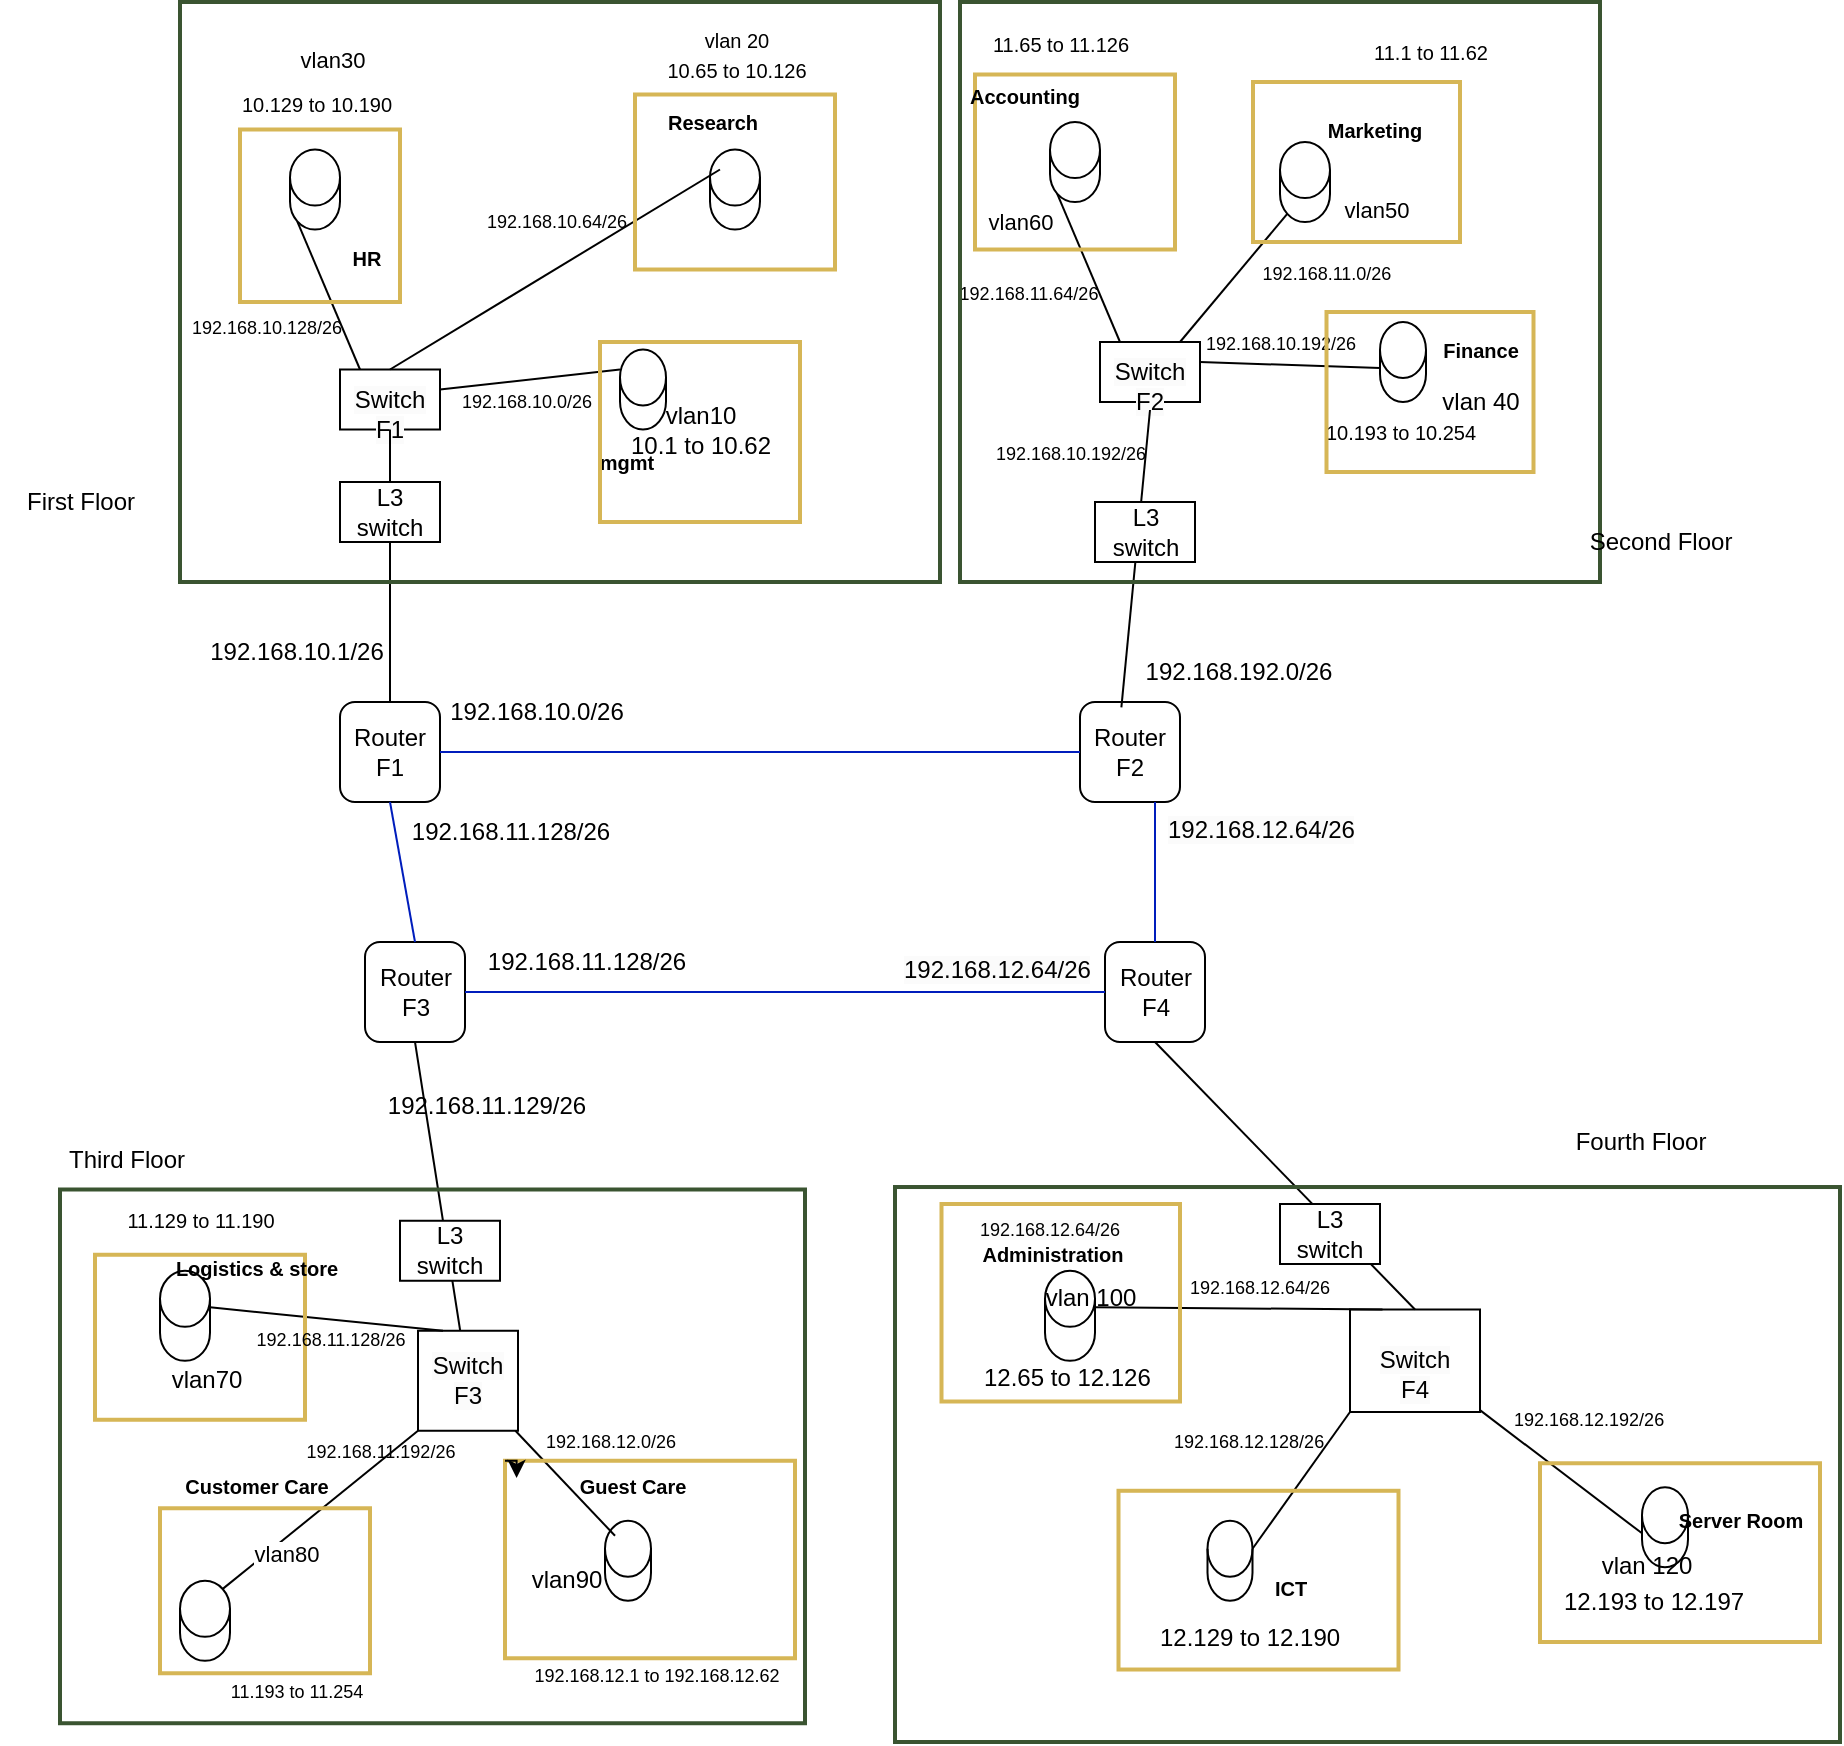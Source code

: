 <mxfile version="21.1.5">
  <diagram name="Page-1" id="RzY90JYD8vgjOidSCQ3r">
    <mxGraphModel dx="740" dy="1566" grid="1" gridSize="10" guides="1" tooltips="1" connect="1" arrows="1" fold="1" page="1" pageScale="1" pageWidth="850" pageHeight="1100" math="0" shadow="0">
      <root>
        <mxCell id="0" />
        <mxCell id="1" parent="0" />
        <mxCell id="4W0E4SJBXrurujkbQEP_-1" value="Router F1" style="rounded=1;whiteSpace=wrap;html=1;" vertex="1" parent="1">
          <mxGeometry x="240" y="200" width="50" height="50" as="geometry" />
        </mxCell>
        <mxCell id="4W0E4SJBXrurujkbQEP_-7" value="&lt;br&gt;&lt;span style=&quot;color: rgb(0, 0, 0); font-family: Helvetica; font-size: 12px; font-style: normal; font-variant-ligatures: normal; font-variant-caps: normal; font-weight: 400; letter-spacing: normal; orphans: 2; text-align: center; text-indent: 0px; text-transform: none; widows: 2; word-spacing: 0px; -webkit-text-stroke-width: 0px; background-color: rgb(251, 251, 251); text-decoration-thickness: initial; text-decoration-style: initial; text-decoration-color: initial; float: none; display: inline !important;&quot;&gt;Switch&lt;br&gt;F1&lt;/span&gt;&lt;br&gt;" style="rounded=0;whiteSpace=wrap;html=1;" vertex="1" parent="1">
          <mxGeometry x="240" y="33.75" width="50" height="30" as="geometry" />
        </mxCell>
        <mxCell id="4W0E4SJBXrurujkbQEP_-19" value="&lt;font style=&quot;font-size: 12px;&quot;&gt;192.168.10.1/26&lt;/font&gt;" style="text;html=1;align=center;verticalAlign=middle;resizable=0;points=[];autosize=1;strokeColor=none;fillColor=none;" vertex="1" parent="1">
          <mxGeometry x="162.5" y="160" width="110" height="30" as="geometry" />
        </mxCell>
        <mxCell id="4W0E4SJBXrurujkbQEP_-20" value="" style="endArrow=none;html=1;rounded=0;entryX=0.5;entryY=1;entryDx=0;entryDy=0;exitX=0.5;exitY=0;exitDx=0;exitDy=0;" edge="1" parent="1" source="4W0E4SJBXrurujkbQEP_-1" target="4W0E4SJBXrurujkbQEP_-7">
          <mxGeometry width="50" height="50" relative="1" as="geometry">
            <mxPoint x="260" y="100" as="sourcePoint" />
            <mxPoint x="310" y="140" as="targetPoint" />
          </mxGeometry>
        </mxCell>
        <mxCell id="4W0E4SJBXrurujkbQEP_-27" value="" style="endArrow=none;html=1;rounded=0;entryX=0.145;entryY=1;entryDx=0;entryDy=-4.06;entryPerimeter=0;" edge="1" parent="1" target="4W0E4SJBXrurujkbQEP_-38">
          <mxGeometry width="50" height="50" relative="1" as="geometry">
            <mxPoint x="250" y="33.75" as="sourcePoint" />
            <mxPoint x="250" y="-16.25" as="targetPoint" />
            <Array as="points" />
          </mxGeometry>
        </mxCell>
        <mxCell id="4W0E4SJBXrurujkbQEP_-32" value="" style="shape=cylinder3;whiteSpace=wrap;html=1;boundedLbl=1;backgroundOutline=1;size=14;" vertex="1" parent="1">
          <mxGeometry x="425" y="-76.25" width="25" height="40" as="geometry" />
        </mxCell>
        <mxCell id="4W0E4SJBXrurujkbQEP_-36" value="" style="shape=cylinder3;whiteSpace=wrap;html=1;boundedLbl=1;backgroundOutline=1;size=14;" vertex="1" parent="1">
          <mxGeometry x="380" y="23.75" width="23" height="40" as="geometry" />
        </mxCell>
        <mxCell id="4W0E4SJBXrurujkbQEP_-38" value="" style="shape=cylinder3;whiteSpace=wrap;html=1;boundedLbl=1;backgroundOutline=1;size=14;" vertex="1" parent="1">
          <mxGeometry x="215" y="-76.25" width="25" height="40" as="geometry" />
        </mxCell>
        <mxCell id="4W0E4SJBXrurujkbQEP_-50" value="&lt;font style=&quot;font-size: 10px;&quot;&gt;10.129 to 10.190&lt;/font&gt;" style="text;html=1;align=center;verticalAlign=middle;resizable=0;points=[];autosize=1;strokeColor=none;fillColor=none;" vertex="1" parent="1">
          <mxGeometry x="177.5" y="-113.75" width="100" height="30" as="geometry" />
        </mxCell>
        <mxCell id="4W0E4SJBXrurujkbQEP_-62" value="&lt;font style=&quot;font-size: 10px;&quot;&gt;vlan 20&lt;br&gt;10.65 to 10.126&lt;/font&gt;" style="text;html=1;align=center;verticalAlign=middle;resizable=0;points=[];autosize=1;strokeColor=none;fillColor=none;" vertex="1" parent="1">
          <mxGeometry x="392.5" y="-143.75" width="90" height="40" as="geometry" />
        </mxCell>
        <mxCell id="4W0E4SJBXrurujkbQEP_-75" value="Router F2" style="rounded=1;whiteSpace=wrap;html=1;" vertex="1" parent="1">
          <mxGeometry x="610" y="200" width="50" height="50" as="geometry" />
        </mxCell>
        <mxCell id="4W0E4SJBXrurujkbQEP_-76" value="&lt;br&gt;&lt;span style=&quot;color: rgb(0, 0, 0); font-family: Helvetica; font-size: 12px; font-style: normal; font-variant-ligatures: normal; font-variant-caps: normal; font-weight: 400; letter-spacing: normal; orphans: 2; text-align: center; text-indent: 0px; text-transform: none; widows: 2; word-spacing: 0px; -webkit-text-stroke-width: 0px; background-color: rgb(251, 251, 251); text-decoration-thickness: initial; text-decoration-style: initial; text-decoration-color: initial; float: none; display: inline !important;&quot;&gt;Switch&lt;br&gt;F2&lt;/span&gt;" style="rounded=0;whiteSpace=wrap;html=1;" vertex="1" parent="1">
          <mxGeometry x="620" y="20" width="50" height="30" as="geometry" />
        </mxCell>
        <mxCell id="4W0E4SJBXrurujkbQEP_-77" value="&lt;font style=&quot;font-size: 9px;&quot;&gt;192.168.10.192/26&lt;/font&gt;" style="text;html=1;align=center;verticalAlign=middle;resizable=0;points=[];autosize=1;strokeColor=none;fillColor=none;" vertex="1" parent="1">
          <mxGeometry x="555" y="60" width="100" height="30" as="geometry" />
        </mxCell>
        <mxCell id="4W0E4SJBXrurujkbQEP_-79" value="" style="endArrow=none;html=1;rounded=0;entryX=0.145;entryY=1;entryDx=0;entryDy=-4.06;entryPerimeter=0;" edge="1" parent="1" target="4W0E4SJBXrurujkbQEP_-82">
          <mxGeometry width="50" height="50" relative="1" as="geometry">
            <mxPoint x="630" y="20" as="sourcePoint" />
            <mxPoint x="630" y="-30" as="targetPoint" />
            <Array as="points" />
          </mxGeometry>
        </mxCell>
        <mxCell id="4W0E4SJBXrurujkbQEP_-80" value="" style="shape=cylinder3;whiteSpace=wrap;html=1;boundedLbl=1;backgroundOutline=1;size=14;" vertex="1" parent="1">
          <mxGeometry x="710" y="-80" width="25" height="40" as="geometry" />
        </mxCell>
        <mxCell id="4W0E4SJBXrurujkbQEP_-81" value="" style="shape=cylinder3;whiteSpace=wrap;html=1;boundedLbl=1;backgroundOutline=1;size=14;" vertex="1" parent="1">
          <mxGeometry x="760" y="10" width="23" height="40" as="geometry" />
        </mxCell>
        <mxCell id="4W0E4SJBXrurujkbQEP_-82" value="" style="shape=cylinder3;whiteSpace=wrap;html=1;boundedLbl=1;backgroundOutline=1;size=14;" vertex="1" parent="1">
          <mxGeometry x="595" y="-90" width="25" height="40" as="geometry" />
        </mxCell>
        <mxCell id="4W0E4SJBXrurujkbQEP_-83" value="" style="endArrow=none;html=1;rounded=0;entryX=0;entryY=0;entryDx=0;entryDy=23;entryPerimeter=0;" edge="1" parent="1" target="4W0E4SJBXrurujkbQEP_-81">
          <mxGeometry width="50" height="50" relative="1" as="geometry">
            <mxPoint x="670" y="30" as="sourcePoint" />
            <mxPoint x="724" y="-34" as="targetPoint" />
          </mxGeometry>
        </mxCell>
        <mxCell id="4W0E4SJBXrurujkbQEP_-84" value="vlan60" style="edgeLabel;html=1;align=center;verticalAlign=middle;resizable=0;points=[];" vertex="1" connectable="0" parent="4W0E4SJBXrurujkbQEP_-83">
          <mxGeometry x="-0.24" y="-9" relative="1" as="geometry">
            <mxPoint x="-124" y="-80" as="offset" />
          </mxGeometry>
        </mxCell>
        <mxCell id="4W0E4SJBXrurujkbQEP_-85" value="&lt;font style=&quot;font-size: 10px;&quot;&gt;10.193 to 10.254&lt;/font&gt;" style="text;html=1;align=center;verticalAlign=middle;resizable=0;points=[];autosize=1;strokeColor=none;fillColor=none;" vertex="1" parent="1">
          <mxGeometry x="720" y="50" width="100" height="30" as="geometry" />
        </mxCell>
        <mxCell id="4W0E4SJBXrurujkbQEP_-86" value="&lt;span style=&quot;font-size: 10px;&quot;&gt;11.65 to 11.126&lt;/span&gt;" style="text;html=1;align=center;verticalAlign=middle;resizable=0;points=[];autosize=1;strokeColor=none;fillColor=none;" vertex="1" parent="1">
          <mxGeometry x="555" y="-143.75" width="90" height="30" as="geometry" />
        </mxCell>
        <mxCell id="4W0E4SJBXrurujkbQEP_-87" value="vlan 40" style="text;html=1;align=center;verticalAlign=middle;resizable=0;points=[];autosize=1;strokeColor=none;fillColor=none;" vertex="1" parent="1">
          <mxGeometry x="780" y="35" width="60" height="30" as="geometry" />
        </mxCell>
        <mxCell id="4W0E4SJBXrurujkbQEP_-89" value="" style="endArrow=none;html=1;rounded=0;entryX=0.145;entryY=1;entryDx=0;entryDy=-4.06;entryPerimeter=0;" edge="1" parent="1" target="4W0E4SJBXrurujkbQEP_-80">
          <mxGeometry width="50" height="50" relative="1" as="geometry">
            <mxPoint x="660" y="20" as="sourcePoint" />
            <mxPoint x="704.451" y="-26.25" as="targetPoint" />
          </mxGeometry>
        </mxCell>
        <mxCell id="4W0E4SJBXrurujkbQEP_-90" value="vlan50" style="edgeLabel;html=1;align=center;verticalAlign=middle;resizable=0;points=[];" vertex="1" connectable="0" parent="4W0E4SJBXrurujkbQEP_-89">
          <mxGeometry x="-0.24" y="-9" relative="1" as="geometry">
            <mxPoint x="71" y="-48" as="offset" />
          </mxGeometry>
        </mxCell>
        <mxCell id="4W0E4SJBXrurujkbQEP_-91" value="&lt;font style=&quot;font-size: 10px;&quot;&gt;11.1 to 11.62&lt;/font&gt;" style="text;html=1;align=center;verticalAlign=middle;resizable=0;points=[];autosize=1;strokeColor=none;fillColor=none;" vertex="1" parent="1">
          <mxGeometry x="745" y="-140" width="80" height="30" as="geometry" />
        </mxCell>
        <mxCell id="4W0E4SJBXrurujkbQEP_-178" value="Router F3" style="rounded=1;whiteSpace=wrap;html=1;" vertex="1" parent="1">
          <mxGeometry x="252.5" y="320" width="50" height="50" as="geometry" />
        </mxCell>
        <mxCell id="4W0E4SJBXrurujkbQEP_-180" value="&lt;span style=&quot;color: rgb(0, 0, 0); font-family: Helvetica; font-size: 12px; font-style: normal; font-variant-ligatures: normal; font-variant-caps: normal; font-weight: 400; letter-spacing: normal; orphans: 2; text-align: center; text-indent: 0px; text-transform: none; widows: 2; word-spacing: 0px; -webkit-text-stroke-width: 0px; background-color: rgb(251, 251, 251); text-decoration-thickness: initial; text-decoration-style: initial; text-decoration-color: initial; float: none; display: inline !important;&quot;&gt;Switch&lt;br&gt;F3&lt;/span&gt;" style="rounded=0;whiteSpace=wrap;html=1;" vertex="1" parent="1">
          <mxGeometry x="279" y="514.38" width="50" height="50" as="geometry" />
        </mxCell>
        <mxCell id="4W0E4SJBXrurujkbQEP_-183" value="" style="shape=cylinder3;whiteSpace=wrap;html=1;boundedLbl=1;backgroundOutline=1;size=14;" vertex="1" parent="1">
          <mxGeometry x="160" y="639.38" width="25" height="40" as="geometry" />
        </mxCell>
        <mxCell id="4W0E4SJBXrurujkbQEP_-184" value="" style="shape=cylinder3;whiteSpace=wrap;html=1;boundedLbl=1;backgroundOutline=1;size=14;" vertex="1" parent="1">
          <mxGeometry x="372.5" y="609.38" width="23" height="40" as="geometry" />
        </mxCell>
        <mxCell id="4W0E4SJBXrurujkbQEP_-185" value="" style="shape=cylinder3;whiteSpace=wrap;html=1;boundedLbl=1;backgroundOutline=1;size=14;" vertex="1" parent="1">
          <mxGeometry x="150" y="484.38" width="25" height="45" as="geometry" />
        </mxCell>
        <mxCell id="4W0E4SJBXrurujkbQEP_-192" value="" style="endArrow=none;html=1;rounded=0;exitX=0;exitY=1;exitDx=0;exitDy=0;entryX=0.855;entryY=0;entryDx=0;entryDy=4.06;entryPerimeter=0;" edge="1" parent="1" target="4W0E4SJBXrurujkbQEP_-183" source="4W0E4SJBXrurujkbQEP_-180">
          <mxGeometry width="50" height="50" relative="1" as="geometry">
            <mxPoint x="262.5" y="579.38" as="sourcePoint" />
            <mxPoint x="189.167" y="689.38" as="targetPoint" />
          </mxGeometry>
        </mxCell>
        <mxCell id="4W0E4SJBXrurujkbQEP_-201" value="vlan80" style="edgeLabel;html=1;align=center;verticalAlign=middle;resizable=0;points=[];" vertex="1" connectable="0" parent="1">
          <mxGeometry x="219.996" y="624.381" as="geometry">
            <mxPoint x="-7" y="1" as="offset" />
          </mxGeometry>
        </mxCell>
        <mxCell id="4W0E4SJBXrurujkbQEP_-211" value="" style="endArrow=none;html=1;rounded=0;entryX=0.25;entryY=0;entryDx=0;entryDy=0;exitX=1;exitY=0;exitDx=0;exitDy=18.25;exitPerimeter=0;" edge="1" parent="1" source="4W0E4SJBXrurujkbQEP_-185" target="4W0E4SJBXrurujkbQEP_-180">
          <mxGeometry width="50" height="50" relative="1" as="geometry">
            <mxPoint x="172.5" y="529.38" as="sourcePoint" />
            <mxPoint x="267.5" y="567.38" as="targetPoint" />
          </mxGeometry>
        </mxCell>
        <mxCell id="4W0E4SJBXrurujkbQEP_-214" value="vlan70" style="text;html=1;align=center;verticalAlign=middle;resizable=0;points=[];autosize=1;strokeColor=none;fillColor=none;" vertex="1" parent="1">
          <mxGeometry x="142.5" y="524.38" width="60" height="30" as="geometry" />
        </mxCell>
        <mxCell id="4W0E4SJBXrurujkbQEP_-219" value="" style="rounded=0;whiteSpace=wrap;html=1;fillColor=none;strokeColor=#d6b656;strokeWidth=2;" vertex="1" parent="1">
          <mxGeometry x="117.5" y="476.38" width="105" height="82.5" as="geometry" />
        </mxCell>
        <mxCell id="4W0E4SJBXrurujkbQEP_-220" value="" style="rounded=0;whiteSpace=wrap;html=1;fillColor=none;strokeColor=#d6b656;strokeWidth=2;" vertex="1" parent="1">
          <mxGeometry x="150" y="603.13" width="105" height="82.5" as="geometry" />
        </mxCell>
        <mxCell id="4W0E4SJBXrurujkbQEP_-221" value="Router F4" style="rounded=1;whiteSpace=wrap;html=1;" vertex="1" parent="1">
          <mxGeometry x="622.5" y="320" width="50" height="50" as="geometry" />
        </mxCell>
        <mxCell id="4W0E4SJBXrurujkbQEP_-222" value="&lt;br&gt;&lt;span style=&quot;color: rgb(0, 0, 0); font-family: Helvetica; font-size: 12px; font-style: normal; font-variant-ligatures: normal; font-variant-caps: normal; font-weight: 400; letter-spacing: normal; orphans: 2; text-align: center; text-indent: 0px; text-transform: none; widows: 2; word-spacing: 0px; -webkit-text-stroke-width: 0px; background-color: rgb(251, 251, 251); text-decoration-thickness: initial; text-decoration-style: initial; text-decoration-color: initial; float: none; display: inline !important;&quot;&gt;Switch&lt;br&gt;F4&lt;/span&gt;" style="rounded=0;whiteSpace=wrap;html=1;" vertex="1" parent="1">
          <mxGeometry x="745" y="503.75" width="65" height="51.25" as="geometry" />
        </mxCell>
        <mxCell id="4W0E4SJBXrurujkbQEP_-223" value="" style="shape=cylinder3;whiteSpace=wrap;html=1;boundedLbl=1;backgroundOutline=1;size=14;" vertex="1" parent="1">
          <mxGeometry x="673.75" y="609.38" width="22.5" height="40" as="geometry" />
        </mxCell>
        <mxCell id="4W0E4SJBXrurujkbQEP_-224" value="" style="shape=cylinder3;whiteSpace=wrap;html=1;boundedLbl=1;backgroundOutline=1;size=14;" vertex="1" parent="1">
          <mxGeometry x="891" y="592.66" width="23" height="40" as="geometry" />
        </mxCell>
        <mxCell id="4W0E4SJBXrurujkbQEP_-225" value="" style="shape=cylinder3;whiteSpace=wrap;html=1;boundedLbl=1;backgroundOutline=1;size=14;" vertex="1" parent="1">
          <mxGeometry x="592.5" y="484.38" width="25" height="45" as="geometry" />
        </mxCell>
        <mxCell id="4W0E4SJBXrurujkbQEP_-226" value="" style="endArrow=none;html=1;rounded=0;entryX=0;entryY=0;entryDx=0;entryDy=23;entryPerimeter=0;" edge="1" parent="1" source="4W0E4SJBXrurujkbQEP_-222" target="4W0E4SJBXrurujkbQEP_-224">
          <mxGeometry width="50" height="50" relative="1" as="geometry">
            <mxPoint x="865" y="588.15" as="sourcePoint" />
            <mxPoint x="829" y="484.75" as="targetPoint" />
          </mxGeometry>
        </mxCell>
        <mxCell id="4W0E4SJBXrurujkbQEP_-231" value="" style="endArrow=none;html=1;rounded=0;entryX=0.25;entryY=0;entryDx=0;entryDy=0;exitX=1;exitY=0;exitDx=0;exitDy=18.25;exitPerimeter=0;" edge="1" parent="1" source="4W0E4SJBXrurujkbQEP_-225" target="4W0E4SJBXrurujkbQEP_-222">
          <mxGeometry width="50" height="50" relative="1" as="geometry">
            <mxPoint x="675" y="488.75" as="sourcePoint" />
            <mxPoint x="770" y="526.75" as="targetPoint" />
          </mxGeometry>
        </mxCell>
        <mxCell id="4W0E4SJBXrurujkbQEP_-232" value="" style="endArrow=none;html=1;rounded=0;exitX=0.5;exitY=1;exitDx=0;exitDy=0;entryX=0.5;entryY=0;entryDx=0;entryDy=0;" edge="1" parent="1" source="4W0E4SJBXrurujkbQEP_-221" target="4W0E4SJBXrurujkbQEP_-222">
          <mxGeometry width="50" height="50" relative="1" as="geometry">
            <mxPoint x="613" y="446.75" as="sourcePoint" />
            <mxPoint x="685" y="493.75" as="targetPoint" />
          </mxGeometry>
        </mxCell>
        <mxCell id="4W0E4SJBXrurujkbQEP_-233" value="vlan 100" style="text;html=1;align=center;verticalAlign=middle;resizable=0;points=[];autosize=1;strokeColor=none;fillColor=none;" vertex="1" parent="1">
          <mxGeometry x="580" y="483.13" width="70" height="30" as="geometry" />
        </mxCell>
        <mxCell id="4W0E4SJBXrurujkbQEP_-243" value="" style="endArrow=none;html=1;rounded=0;entryX=1;entryY=0.5;entryDx=0;entryDy=0;exitX=0;exitY=0.5;exitDx=0;exitDy=0;fillColor=#0050ef;strokeColor=#001DBC;" edge="1" parent="1" source="4W0E4SJBXrurujkbQEP_-75" target="4W0E4SJBXrurujkbQEP_-1">
          <mxGeometry width="50" height="50" relative="1" as="geometry">
            <mxPoint x="480" y="185" as="sourcePoint" />
            <mxPoint x="599" y="26" as="targetPoint" />
            <Array as="points" />
          </mxGeometry>
        </mxCell>
        <mxCell id="4W0E4SJBXrurujkbQEP_-245" value="" style="endArrow=none;html=1;rounded=0;entryX=0.5;entryY=1;entryDx=0;entryDy=0;exitX=0.5;exitY=0;exitDx=0;exitDy=0;fillColor=#0050ef;strokeColor=#001DBC;" edge="1" parent="1" source="4W0E4SJBXrurujkbQEP_-178" target="4W0E4SJBXrurujkbQEP_-1">
          <mxGeometry width="50" height="50" relative="1" as="geometry">
            <mxPoint x="620" y="235" as="sourcePoint" />
            <mxPoint x="300" y="235" as="targetPoint" />
            <Array as="points" />
          </mxGeometry>
        </mxCell>
        <mxCell id="4W0E4SJBXrurujkbQEP_-246" value="" style="endArrow=none;html=1;rounded=0;entryX=0;entryY=0.5;entryDx=0;entryDy=0;exitX=1;exitY=0.5;exitDx=0;exitDy=0;fillColor=#0050ef;strokeColor=#001DBC;" edge="1" parent="1" source="4W0E4SJBXrurujkbQEP_-178" target="4W0E4SJBXrurujkbQEP_-221">
          <mxGeometry width="50" height="50" relative="1" as="geometry">
            <mxPoint x="275" y="350" as="sourcePoint" />
            <mxPoint x="275" y="260" as="targetPoint" />
            <Array as="points" />
          </mxGeometry>
        </mxCell>
        <mxCell id="4W0E4SJBXrurujkbQEP_-247" value="" style="endArrow=none;html=1;rounded=0;entryX=0.75;entryY=1;entryDx=0;entryDy=0;exitX=0.5;exitY=0;exitDx=0;exitDy=0;fillColor=#0050ef;strokeColor=#001DBC;" edge="1" parent="1" source="4W0E4SJBXrurujkbQEP_-221" target="4W0E4SJBXrurujkbQEP_-75">
          <mxGeometry width="50" height="50" relative="1" as="geometry">
            <mxPoint x="300" y="375" as="sourcePoint" />
            <mxPoint x="670" y="369" as="targetPoint" />
            <Array as="points" />
          </mxGeometry>
        </mxCell>
        <mxCell id="4W0E4SJBXrurujkbQEP_-248" value="&lt;font style=&quot;font-size: 10px;&quot;&gt;mgmt&lt;/font&gt;" style="text;strokeColor=none;fillColor=none;html=1;fontSize=24;fontStyle=1;verticalAlign=middle;align=center;" vertex="1" parent="1">
          <mxGeometry x="370" y="73.75" width="25" height="5" as="geometry" />
        </mxCell>
        <mxCell id="4W0E4SJBXrurujkbQEP_-250" value="&lt;font style=&quot;font-size: 10px;&quot;&gt;Research&lt;/font&gt;" style="text;strokeColor=none;fillColor=none;html=1;fontSize=24;fontStyle=1;verticalAlign=middle;align=center;" vertex="1" parent="1">
          <mxGeometry x="413" y="-103.75" width="25" height="20" as="geometry" />
        </mxCell>
        <mxCell id="4W0E4SJBXrurujkbQEP_-251" value="&lt;font style=&quot;font-size: 10px;&quot;&gt;HR&lt;/font&gt;" style="text;strokeColor=none;fillColor=none;html=1;fontSize=24;fontStyle=1;verticalAlign=middle;align=center;" vertex="1" parent="1">
          <mxGeometry x="240" y="-36.25" width="25" height="20" as="geometry" />
        </mxCell>
        <mxCell id="4W0E4SJBXrurujkbQEP_-253" value="" style="rounded=0;whiteSpace=wrap;html=1;fillColor=none;strokeColor=#d6b656;strokeWidth=2;" vertex="1" parent="1">
          <mxGeometry x="190" y="-86.25" width="80" height="86.25" as="geometry" />
        </mxCell>
        <mxCell id="4W0E4SJBXrurujkbQEP_-259" value="&lt;font style=&quot;font-size: 10px;&quot;&gt;Logistics &amp;amp; store&lt;/font&gt;" style="text;strokeColor=none;fillColor=none;html=1;fontSize=24;fontStyle=1;verticalAlign=middle;align=center;" vertex="1" parent="1">
          <mxGeometry x="185" y="478.13" width="25" height="1.25" as="geometry" />
        </mxCell>
        <mxCell id="4W0E4SJBXrurujkbQEP_-260" value="&lt;font style=&quot;font-size: 10px;&quot;&gt;Customer Care&lt;/font&gt;" style="text;strokeColor=none;fillColor=none;html=1;fontSize=24;fontStyle=1;verticalAlign=middle;align=center;" vertex="1" parent="1">
          <mxGeometry x="187.5" y="588.13" width="20" as="geometry" />
        </mxCell>
        <mxCell id="4W0E4SJBXrurujkbQEP_-261" value="&lt;font style=&quot;font-size: 10px;&quot;&gt;Guest Care&lt;/font&gt;" style="text;strokeColor=none;fillColor=none;html=1;fontSize=24;fontStyle=1;verticalAlign=middle;align=center;" vertex="1" parent="1">
          <mxGeometry x="370" y="588.13" width="32.5" as="geometry" />
        </mxCell>
        <mxCell id="4W0E4SJBXrurujkbQEP_-263" value="&lt;font style=&quot;font-size: 12px;&quot;&gt;192.168.11.129/26&lt;/font&gt;" style="text;html=1;align=center;verticalAlign=middle;resizable=0;points=[];autosize=1;strokeColor=none;fillColor=none;" vertex="1" parent="1">
          <mxGeometry x="252.5" y="387" width="120" height="30" as="geometry" />
        </mxCell>
        <mxCell id="4W0E4SJBXrurujkbQEP_-268" value="" style="endArrow=none;html=1;rounded=0;exitX=0.5;exitY=0;exitDx=0;exitDy=0;" edge="1" parent="1" source="4W0E4SJBXrurujkbQEP_-7">
          <mxGeometry width="50" height="50" relative="1" as="geometry">
            <mxPoint x="361" y="23.75" as="sourcePoint" />
            <mxPoint x="430" y="-66.25" as="targetPoint" />
            <Array as="points" />
          </mxGeometry>
        </mxCell>
        <mxCell id="4W0E4SJBXrurujkbQEP_-274" value="" style="endArrow=none;html=1;rounded=0;" edge="1" parent="1">
          <mxGeometry width="50" height="50" relative="1" as="geometry">
            <mxPoint x="290" y="43.75" as="sourcePoint" />
            <mxPoint x="380" y="33.75" as="targetPoint" />
          </mxGeometry>
        </mxCell>
        <mxCell id="4W0E4SJBXrurujkbQEP_-275" value="vlan30" style="edgeLabel;html=1;align=center;verticalAlign=middle;resizable=0;points=[];" vertex="1" connectable="0" parent="4W0E4SJBXrurujkbQEP_-274">
          <mxGeometry x="-0.24" y="-9" relative="1" as="geometry">
            <mxPoint x="-90" y="-170" as="offset" />
          </mxGeometry>
        </mxCell>
        <mxCell id="4W0E4SJBXrurujkbQEP_-276" value="&lt;font style=&quot;font-size: 9px;&quot;&gt;192.168.10.0/26&lt;/font&gt;" style="text;html=1;align=center;verticalAlign=middle;resizable=0;points=[];autosize=1;strokeColor=none;fillColor=none;" vertex="1" parent="1">
          <mxGeometry x="287.5" y="33.75" width="90" height="30" as="geometry" />
        </mxCell>
        <mxCell id="4W0E4SJBXrurujkbQEP_-283" value="&lt;font style=&quot;font-size: 9px;&quot;&gt;192.168.10.64/26&lt;/font&gt;" style="text;html=1;align=center;verticalAlign=middle;resizable=0;points=[];autosize=1;strokeColor=none;fillColor=none;" vertex="1" parent="1">
          <mxGeometry x="302.5" y="-56.25" width="90" height="30" as="geometry" />
        </mxCell>
        <mxCell id="4W0E4SJBXrurujkbQEP_-284" value="&lt;font style=&quot;font-size: 9px;&quot;&gt;192.168.10.128/26&lt;/font&gt;" style="text;html=1;align=center;verticalAlign=middle;resizable=0;points=[];autosize=1;strokeColor=none;fillColor=none;" vertex="1" parent="1">
          <mxGeometry x="152.5" y="-3.12" width="100" height="30" as="geometry" />
        </mxCell>
        <mxCell id="4W0E4SJBXrurujkbQEP_-288" value="" style="rounded=0;whiteSpace=wrap;html=1;fillColor=none;strokeColor=#d6b656;strokeWidth=2;" vertex="1" parent="1">
          <mxGeometry x="557.5" y="-113.75" width="100" height="87.5" as="geometry" />
        </mxCell>
        <mxCell id="4W0E4SJBXrurujkbQEP_-289" value="&lt;span style=&quot;font-size: 10px;&quot;&gt;Accounting&lt;/span&gt;" style="text;strokeColor=none;fillColor=none;html=1;fontSize=24;fontStyle=1;verticalAlign=middle;align=center;" vertex="1" parent="1">
          <mxGeometry x="568" y="-117.5" width="27" height="20" as="geometry" />
        </mxCell>
        <mxCell id="4W0E4SJBXrurujkbQEP_-291" value="" style="rounded=0;whiteSpace=wrap;html=1;fillColor=none;strokeColor=#d6b656;strokeWidth=2;" vertex="1" parent="1">
          <mxGeometry x="387.5" y="-103.75" width="100" height="87.5" as="geometry" />
        </mxCell>
        <mxCell id="4W0E4SJBXrurujkbQEP_-292" value="&lt;font style=&quot;font-size: 10px;&quot;&gt;Marketing&lt;/font&gt;" style="text;strokeColor=none;fillColor=none;html=1;fontSize=24;fontStyle=1;verticalAlign=middle;align=center;" vertex="1" parent="1">
          <mxGeometry x="743" y="-100" width="27" height="20" as="geometry" />
        </mxCell>
        <mxCell id="4W0E4SJBXrurujkbQEP_-293" value="&lt;font style=&quot;font-size: 10px;&quot;&gt;Finance&lt;/font&gt;" style="text;strokeColor=none;fillColor=none;html=1;fontSize=24;fontStyle=1;verticalAlign=middle;align=center;" vertex="1" parent="1">
          <mxGeometry x="796.5" y="10" width="27" height="20" as="geometry" />
        </mxCell>
        <mxCell id="4W0E4SJBXrurujkbQEP_-295" value="" style="rounded=0;whiteSpace=wrap;html=1;fillColor=none;strokeColor=#d6b656;strokeWidth=2;" vertex="1" parent="1">
          <mxGeometry x="696.5" y="-110" width="103.5" height="80" as="geometry" />
        </mxCell>
        <mxCell id="4W0E4SJBXrurujkbQEP_-298" value="192.168.10.0/26" style="text;html=1;align=center;verticalAlign=middle;resizable=0;points=[];autosize=1;strokeColor=none;fillColor=none;" vertex="1" parent="1">
          <mxGeometry x="282.5" y="190" width="110" height="30" as="geometry" />
        </mxCell>
        <mxCell id="4W0E4SJBXrurujkbQEP_-303" value="" style="endArrow=none;html=1;rounded=0;entryX=1;entryY=0.25;entryDx=0;entryDy=0;" edge="1" parent="1" source="4W0E4SJBXrurujkbQEP_-180">
          <mxGeometry width="50" height="50" relative="1" as="geometry">
            <mxPoint x="322.5" y="564.38" as="sourcePoint" />
            <mxPoint x="377.5" y="616.88" as="targetPoint" />
          </mxGeometry>
        </mxCell>
        <mxCell id="4W0E4SJBXrurujkbQEP_-305" value="&lt;font size=&quot;1&quot;&gt;11.129 to 11.190&lt;/font&gt;" style="text;html=1;align=center;verticalAlign=middle;resizable=0;points=[];autosize=1;strokeColor=none;fillColor=none;" vertex="1" parent="1">
          <mxGeometry x="120" y="443.75" width="100" height="30" as="geometry" />
        </mxCell>
        <mxCell id="4W0E4SJBXrurujkbQEP_-306" value="&lt;font style=&quot;font-size: 9px;&quot;&gt;11.193 to 11.254&lt;/font&gt;" style="text;html=1;align=center;verticalAlign=middle;resizable=0;points=[];autosize=1;strokeColor=none;fillColor=none;" vertex="1" parent="1">
          <mxGeometry x="172.5" y="679.38" width="90" height="30" as="geometry" />
        </mxCell>
        <mxCell id="4W0E4SJBXrurujkbQEP_-307" value="&lt;font style=&quot;font-size: 9px;&quot;&gt;192.168.11.192/26&lt;/font&gt;" style="text;html=1;align=center;verticalAlign=middle;resizable=0;points=[];autosize=1;strokeColor=none;fillColor=none;" vertex="1" parent="1">
          <mxGeometry x="210" y="558.88" width="100" height="30" as="geometry" />
        </mxCell>
        <mxCell id="4W0E4SJBXrurujkbQEP_-308" value="&lt;font style=&quot;font-size: 9px;&quot;&gt;192.168.12.0/26&lt;/font&gt;" style="text;html=1;align=center;verticalAlign=middle;resizable=0;points=[];autosize=1;strokeColor=none;fillColor=none;" vertex="1" parent="1">
          <mxGeometry x="330" y="554.38" width="90" height="30" as="geometry" />
        </mxCell>
        <mxCell id="4W0E4SJBXrurujkbQEP_-309" value="&lt;font style=&quot;font-size: 9px;&quot;&gt;192.168.11.128/26&lt;/font&gt;" style="text;html=1;align=center;verticalAlign=middle;resizable=0;points=[];autosize=1;strokeColor=none;fillColor=none;" vertex="1" parent="1">
          <mxGeometry x="185" y="502.63" width="100" height="30" as="geometry" />
        </mxCell>
        <mxCell id="4W0E4SJBXrurujkbQEP_-311" value="&lt;font style=&quot;font-size: 9px;&quot;&gt;192.168.12.1 to 192.168.12.62&lt;/font&gt;" style="text;html=1;align=center;verticalAlign=middle;resizable=0;points=[];autosize=1;strokeColor=none;fillColor=none;" vertex="1" parent="1">
          <mxGeometry x="322.5" y="670.63" width="150" height="30" as="geometry" />
        </mxCell>
        <mxCell id="4W0E4SJBXrurujkbQEP_-312" value="vlan90" style="text;html=1;align=center;verticalAlign=middle;resizable=0;points=[];autosize=1;strokeColor=none;fillColor=none;" vertex="1" parent="1">
          <mxGeometry x="322.5" y="624.38" width="60" height="30" as="geometry" />
        </mxCell>
        <mxCell id="4W0E4SJBXrurujkbQEP_-314" value="vlan10&lt;br&gt;10.1 to 10.62" style="text;html=1;align=center;verticalAlign=middle;resizable=0;points=[];autosize=1;strokeColor=none;fillColor=none;" vertex="1" parent="1">
          <mxGeometry x="375" y="43.75" width="90" height="40" as="geometry" />
        </mxCell>
        <mxCell id="4W0E4SJBXrurujkbQEP_-318" value="&lt;font style=&quot;font-size: 9px;&quot;&gt;192.168.10.192/26&lt;/font&gt;" style="text;html=1;align=center;verticalAlign=middle;resizable=0;points=[];autosize=1;strokeColor=none;fillColor=none;" vertex="1" parent="1">
          <mxGeometry x="660" y="5" width="100" height="30" as="geometry" />
        </mxCell>
        <mxCell id="4W0E4SJBXrurujkbQEP_-321" value="&lt;font style=&quot;font-size: 9px;&quot;&gt;192.168.11.0/26&lt;/font&gt;" style="text;html=1;align=center;verticalAlign=middle;resizable=0;points=[];autosize=1;strokeColor=none;fillColor=none;" vertex="1" parent="1">
          <mxGeometry x="687.5" y="-30" width="90" height="30" as="geometry" />
        </mxCell>
        <mxCell id="4W0E4SJBXrurujkbQEP_-322" value="&lt;font style=&quot;font-size: 9px;&quot;&gt;192.168.11.64/26&lt;/font&gt;" style="text;html=1;align=center;verticalAlign=middle;resizable=0;points=[];autosize=1;strokeColor=none;fillColor=none;" vertex="1" parent="1">
          <mxGeometry x="539.25" y="-20" width="90" height="30" as="geometry" />
        </mxCell>
        <mxCell id="4W0E4SJBXrurujkbQEP_-324" value="&lt;span style=&quot;color: rgb(0, 0, 0); font-family: Helvetica; font-style: normal; font-variant-ligatures: normal; font-variant-caps: normal; font-weight: 400; letter-spacing: normal; orphans: 2; text-align: center; text-indent: 0px; text-transform: none; widows: 2; word-spacing: 0px; -webkit-text-stroke-width: 0px; background-color: rgb(251, 251, 251); text-decoration-thickness: initial; text-decoration-style: initial; text-decoration-color: initial; float: none; display: inline !important;&quot;&gt;&lt;font style=&quot;font-size: 12px;&quot;&gt;192.168.12.64/26&lt;/font&gt;&lt;/span&gt;" style="text;whiteSpace=wrap;html=1;" vertex="1" parent="1">
          <mxGeometry x="651.75" y="250" width="75" height="20" as="geometry" />
        </mxCell>
        <mxCell id="4W0E4SJBXrurujkbQEP_-338" value="vlan 120" style="text;html=1;align=center;verticalAlign=middle;resizable=0;points=[];autosize=1;strokeColor=none;fillColor=none;" vertex="1" parent="1">
          <mxGeometry x="857.5" y="617.35" width="70" height="30" as="geometry" />
        </mxCell>
        <mxCell id="4W0E4SJBXrurujkbQEP_-341" value="" style="rounded=0;whiteSpace=wrap;html=1;fillColor=none;strokeColor=#d6b656;strokeWidth=2;" vertex="1" parent="1">
          <mxGeometry x="322.5" y="579.38" width="145" height="98.75" as="geometry" />
        </mxCell>
        <mxCell id="4W0E4SJBXrurujkbQEP_-342" style="edgeStyle=orthogonalEdgeStyle;rounded=0;orthogonalLoop=1;jettySize=auto;html=1;exitX=0;exitY=0;exitDx=0;exitDy=0;entryX=0.04;entryY=0.087;entryDx=0;entryDy=0;entryPerimeter=0;" edge="1" parent="1" source="4W0E4SJBXrurujkbQEP_-341" target="4W0E4SJBXrurujkbQEP_-341">
          <mxGeometry relative="1" as="geometry" />
        </mxCell>
        <mxCell id="4W0E4SJBXrurujkbQEP_-346" value="&lt;font style=&quot;font-size: 10px;&quot;&gt;Administration&lt;/font&gt;" style="text;strokeColor=none;fillColor=none;html=1;fontSize=24;fontStyle=1;verticalAlign=middle;align=center;" vertex="1" parent="1">
          <mxGeometry x="535" y="471.26" width="122.5" height="1.25" as="geometry" />
        </mxCell>
        <mxCell id="4W0E4SJBXrurujkbQEP_-348" value="&lt;font style=&quot;font-size: 10px;&quot;&gt;Server Room&lt;/font&gt;" style="text;strokeColor=none;fillColor=none;html=1;fontSize=24;fontStyle=1;verticalAlign=middle;align=center;" vertex="1" parent="1">
          <mxGeometry x="927.5" y="564.38" width="25" height="80.62" as="geometry" />
        </mxCell>
        <mxCell id="4W0E4SJBXrurujkbQEP_-351" value="&lt;div style=&quot;text-align: center;&quot;&gt;&lt;span style=&quot;background-color: initial;&quot;&gt;12.65 to 12.126&lt;/span&gt;&lt;/div&gt;" style="text;whiteSpace=wrap;html=1;" vertex="1" parent="1">
          <mxGeometry x="560" y="524.38" width="97.5" height="20" as="geometry" />
        </mxCell>
        <mxCell id="4W0E4SJBXrurujkbQEP_-352" value="&lt;div style=&quot;text-align: center;&quot;&gt;&lt;span style=&quot;background-color: initial;&quot;&gt;12.129 to 12.190&lt;/span&gt;&lt;/div&gt;" style="text;whiteSpace=wrap;html=1;" vertex="1" parent="1">
          <mxGeometry x="647.5" y="654.38" width="97.5" height="20" as="geometry" />
        </mxCell>
        <mxCell id="4W0E4SJBXrurujkbQEP_-356" value="&lt;div style=&quot;text-align: center;&quot;&gt;&lt;span style=&quot;background-color: initial;&quot;&gt;&lt;font style=&quot;font-size: 9px;&quot;&gt;192.168.12.192/26&lt;/font&gt;&lt;/span&gt;&lt;/div&gt;" style="text;whiteSpace=wrap;html=1;" vertex="1" parent="1">
          <mxGeometry x="825" y="544.38" width="97.5" height="20" as="geometry" />
        </mxCell>
        <mxCell id="4W0E4SJBXrurujkbQEP_-358" value="&lt;span style=&quot;color: rgb(0, 0, 0); font-family: Helvetica; font-size: 9px; font-style: normal; font-variant-ligatures: normal; font-variant-caps: normal; font-weight: 400; letter-spacing: normal; orphans: 2; text-align: center; text-indent: 0px; text-transform: none; widows: 2; word-spacing: 0px; -webkit-text-stroke-width: 0px; background-color: rgb(251, 251, 251); text-decoration-thickness: initial; text-decoration-style: initial; text-decoration-color: initial; float: none; display: inline !important;&quot;&gt;192.168.12.64/26&lt;/span&gt;" style="text;whiteSpace=wrap;html=1;" vertex="1" parent="1">
          <mxGeometry x="557.5" y="449.38" width="100" height="40" as="geometry" />
        </mxCell>
        <mxCell id="4W0E4SJBXrurujkbQEP_-360" value="&lt;font style=&quot;font-size: 10px;&quot;&gt;ICT&lt;/font&gt;" style="text;strokeColor=none;fillColor=none;html=1;fontSize=24;fontStyle=1;verticalAlign=middle;align=center;" vertex="1" parent="1">
          <mxGeometry x="673.75" y="628.76" width="82.5" height="20.62" as="geometry" />
        </mxCell>
        <mxCell id="4W0E4SJBXrurujkbQEP_-366" value="&lt;div style=&quot;text-align: center;&quot;&gt;&lt;span style=&quot;background-color: initial;&quot;&gt;12.193 to 12.197&lt;/span&gt;&lt;/div&gt;" style="text;whiteSpace=wrap;html=1;" vertex="1" parent="1">
          <mxGeometry x="850" y="636.1" width="97.5" height="20" as="geometry" />
        </mxCell>
        <mxCell id="4W0E4SJBXrurujkbQEP_-372" value="&lt;font style=&quot;font-size: 12px;&quot;&gt;192.168.11.128/26&lt;/font&gt;" style="text;html=1;align=center;verticalAlign=middle;resizable=0;points=[];autosize=1;strokeColor=none;fillColor=none;" vertex="1" parent="1">
          <mxGeometry x="265" y="250" width="120" height="30" as="geometry" />
        </mxCell>
        <mxCell id="4W0E4SJBXrurujkbQEP_-374" value="&lt;span style=&quot;color: rgb(0, 0, 0); font-family: Helvetica; font-style: normal; font-variant-ligatures: normal; font-variant-caps: normal; font-weight: 400; letter-spacing: normal; orphans: 2; text-align: center; text-indent: 0px; text-transform: none; widows: 2; word-spacing: 0px; -webkit-text-stroke-width: 0px; background-color: rgb(251, 251, 251); text-decoration-thickness: initial; text-decoration-style: initial; text-decoration-color: initial; float: none; display: inline !important;&quot;&gt;&lt;font style=&quot;font-size: 12px;&quot;&gt;192.168.12.64/26&lt;/font&gt;&lt;/span&gt;" style="text;whiteSpace=wrap;html=1;" vertex="1" parent="1">
          <mxGeometry x="520" y="320" width="75" height="20" as="geometry" />
        </mxCell>
        <mxCell id="4W0E4SJBXrurujkbQEP_-377" value="" style="endArrow=none;html=1;rounded=0;exitX=0.5;exitY=1;exitDx=0;exitDy=0;" edge="1" parent="1" source="4W0E4SJBXrurujkbQEP_-178" target="4W0E4SJBXrurujkbQEP_-180">
          <mxGeometry width="50" height="50" relative="1" as="geometry">
            <mxPoint x="278" y="370" as="sourcePoint" />
            <mxPoint x="290" y="438.75" as="targetPoint" />
          </mxGeometry>
        </mxCell>
        <mxCell id="4W0E4SJBXrurujkbQEP_-392" value="192.168.192.0/26" style="text;html=1;align=center;verticalAlign=middle;resizable=0;points=[];autosize=1;strokeColor=none;fillColor=none;" vertex="1" parent="1">
          <mxGeometry x="629.25" y="170" width="120" height="30" as="geometry" />
        </mxCell>
        <mxCell id="4W0E4SJBXrurujkbQEP_-394" value="&lt;font style=&quot;font-size: 12px;&quot;&gt;192.168.11.128/26&lt;/font&gt;" style="text;html=1;align=center;verticalAlign=middle;resizable=0;points=[];autosize=1;strokeColor=none;fillColor=none;" vertex="1" parent="1">
          <mxGeometry x="302.5" y="315" width="120" height="30" as="geometry" />
        </mxCell>
        <mxCell id="4W0E4SJBXrurujkbQEP_-403" value="" style="rounded=0;whiteSpace=wrap;html=1;fillColor=none;strokeColor=#d6b656;strokeWidth=2;" vertex="1" parent="1">
          <mxGeometry x="370" y="20" width="100" height="90" as="geometry" />
        </mxCell>
        <mxCell id="4W0E4SJBXrurujkbQEP_-407" value="" style="rounded=0;whiteSpace=wrap;html=1;fillColor=none;strokeColor=#d6b656;strokeWidth=2;" vertex="1" parent="1">
          <mxGeometry x="733.25" y="5" width="103.5" height="80" as="geometry" />
        </mxCell>
        <mxCell id="4W0E4SJBXrurujkbQEP_-408" value="" style="endArrow=none;html=1;rounded=0;entryX=0.5;entryY=1;entryDx=0;entryDy=0;exitX=0.012;exitY=1.089;exitDx=0;exitDy=0;exitPerimeter=0;" edge="1" parent="1" source="4W0E4SJBXrurujkbQEP_-392">
          <mxGeometry width="50" height="50" relative="1" as="geometry">
            <mxPoint x="645" y="190" as="sourcePoint" />
            <mxPoint x="645" y="54" as="targetPoint" />
          </mxGeometry>
        </mxCell>
        <mxCell id="4W0E4SJBXrurujkbQEP_-410" value="" style="rounded=0;whiteSpace=wrap;html=1;fillColor=none;fontColor=#ffffff;strokeColor=#3A5431;strokeWidth=2;" vertex="1" parent="1">
          <mxGeometry x="160" y="-150" width="380" height="290" as="geometry" />
        </mxCell>
        <mxCell id="4W0E4SJBXrurujkbQEP_-411" value="" style="rounded=0;whiteSpace=wrap;html=1;fillColor=none;fontColor=#ffffff;strokeColor=#3A5431;strokeWidth=2;" vertex="1" parent="1">
          <mxGeometry x="550" y="-150" width="320" height="290" as="geometry" />
        </mxCell>
        <mxCell id="4W0E4SJBXrurujkbQEP_-415" value="" style="endArrow=none;html=1;rounded=0;exitX=1;exitY=0;exitDx=0;exitDy=14;entryX=0;entryY=1;entryDx=0;entryDy=0;exitPerimeter=0;" edge="1" parent="1" source="4W0E4SJBXrurujkbQEP_-223" target="4W0E4SJBXrurujkbQEP_-222">
          <mxGeometry width="50" height="50" relative="1" as="geometry">
            <mxPoint x="692.5" y="585" as="sourcePoint" />
            <mxPoint x="745" y="542" as="targetPoint" />
          </mxGeometry>
        </mxCell>
        <mxCell id="4W0E4SJBXrurujkbQEP_-414" value="&lt;div style=&quot;text-align: center;&quot;&gt;&lt;span style=&quot;background-color: initial;&quot;&gt;&lt;font style=&quot;font-size: 9px;&quot;&gt;192.168.12.128/26&lt;/font&gt;&lt;/span&gt;&lt;/div&gt;" style="text;whiteSpace=wrap;html=1;" vertex="1" parent="1">
          <mxGeometry x="655" y="554.94" width="97.5" height="28.88" as="geometry" />
        </mxCell>
        <mxCell id="4W0E4SJBXrurujkbQEP_-416" value="&lt;div style=&quot;text-align: center;&quot;&gt;&lt;span style=&quot;background-color: initial;&quot;&gt;&lt;font style=&quot;font-size: 9px;&quot;&gt;192.168.12.64/26&lt;/font&gt;&lt;/span&gt;&lt;/div&gt;" style="text;whiteSpace=wrap;html=1;" vertex="1" parent="1">
          <mxGeometry x="662.5" y="478.13" width="97.5" height="20" as="geometry" />
        </mxCell>
        <mxCell id="4W0E4SJBXrurujkbQEP_-427" value="" style="rounded=0;whiteSpace=wrap;html=1;fillColor=none;strokeColor=#d6b656;strokeWidth=2;" vertex="1" parent="1">
          <mxGeometry x="840" y="580.63" width="140" height="89.37" as="geometry" />
        </mxCell>
        <mxCell id="4W0E4SJBXrurujkbQEP_-430" value="" style="rounded=0;whiteSpace=wrap;html=1;fillColor=none;fontColor=#ffffff;strokeColor=#3A5431;strokeWidth=2;" vertex="1" parent="1">
          <mxGeometry x="100" y="443.75" width="372.5" height="266.87" as="geometry" />
        </mxCell>
        <mxCell id="4W0E4SJBXrurujkbQEP_-431" value="" style="rounded=0;whiteSpace=wrap;html=1;fillColor=none;strokeColor=#d6b656;strokeWidth=2;" vertex="1" parent="1">
          <mxGeometry x="540.75" y="451" width="119.25" height="98.75" as="geometry" />
        </mxCell>
        <mxCell id="4W0E4SJBXrurujkbQEP_-432" value="" style="rounded=0;whiteSpace=wrap;html=1;fillColor=none;strokeColor=#d6b656;strokeWidth=2;" vertex="1" parent="1">
          <mxGeometry x="629.25" y="594.39" width="140" height="89.37" as="geometry" />
        </mxCell>
        <mxCell id="4W0E4SJBXrurujkbQEP_-434" value="" style="rounded=0;whiteSpace=wrap;html=1;fillColor=none;fontColor=#ffffff;strokeColor=#3A5431;strokeWidth=2;" vertex="1" parent="1">
          <mxGeometry x="517.5" y="442.51" width="472.5" height="277.49" as="geometry" />
        </mxCell>
        <mxCell id="4W0E4SJBXrurujkbQEP_-435" value="First Floor" style="text;html=1;align=center;verticalAlign=middle;resizable=0;points=[];autosize=1;strokeColor=none;fillColor=none;" vertex="1" parent="1">
          <mxGeometry x="70" y="85" width="80" height="30" as="geometry" />
        </mxCell>
        <mxCell id="4W0E4SJBXrurujkbQEP_-436" value="Second Floor" style="text;html=1;align=center;verticalAlign=middle;resizable=0;points=[];autosize=1;strokeColor=none;fillColor=none;" vertex="1" parent="1">
          <mxGeometry x="855" y="105" width="90" height="30" as="geometry" />
        </mxCell>
        <mxCell id="4W0E4SJBXrurujkbQEP_-437" value="Fourth Floor" style="text;html=1;align=center;verticalAlign=middle;resizable=0;points=[];autosize=1;strokeColor=none;fillColor=none;" vertex="1" parent="1">
          <mxGeometry x="845" y="405" width="90" height="30" as="geometry" />
        </mxCell>
        <mxCell id="4W0E4SJBXrurujkbQEP_-438" value="Third Floor" style="text;html=1;align=center;verticalAlign=middle;resizable=0;points=[];autosize=1;strokeColor=none;fillColor=none;" vertex="1" parent="1">
          <mxGeometry x="92.5" y="413.75" width="80" height="30" as="geometry" />
        </mxCell>
        <mxCell id="4W0E4SJBXrurujkbQEP_-439" value="L3 switch" style="rounded=0;whiteSpace=wrap;html=1;" vertex="1" parent="1">
          <mxGeometry x="240" y="90" width="50" height="30" as="geometry" />
        </mxCell>
        <mxCell id="4W0E4SJBXrurujkbQEP_-440" value="L3 switch" style="rounded=0;whiteSpace=wrap;html=1;" vertex="1" parent="1">
          <mxGeometry x="270" y="459.38" width="50" height="30" as="geometry" />
        </mxCell>
        <mxCell id="4W0E4SJBXrurujkbQEP_-442" value="L3 switch" style="rounded=0;whiteSpace=wrap;html=1;" vertex="1" parent="1">
          <mxGeometry x="617.5" y="100" width="50" height="30" as="geometry" />
        </mxCell>
        <mxCell id="4W0E4SJBXrurujkbQEP_-445" value="L3 switch" style="rounded=0;whiteSpace=wrap;html=1;" vertex="1" parent="1">
          <mxGeometry x="710" y="451" width="50" height="30" as="geometry" />
        </mxCell>
      </root>
    </mxGraphModel>
  </diagram>
</mxfile>
